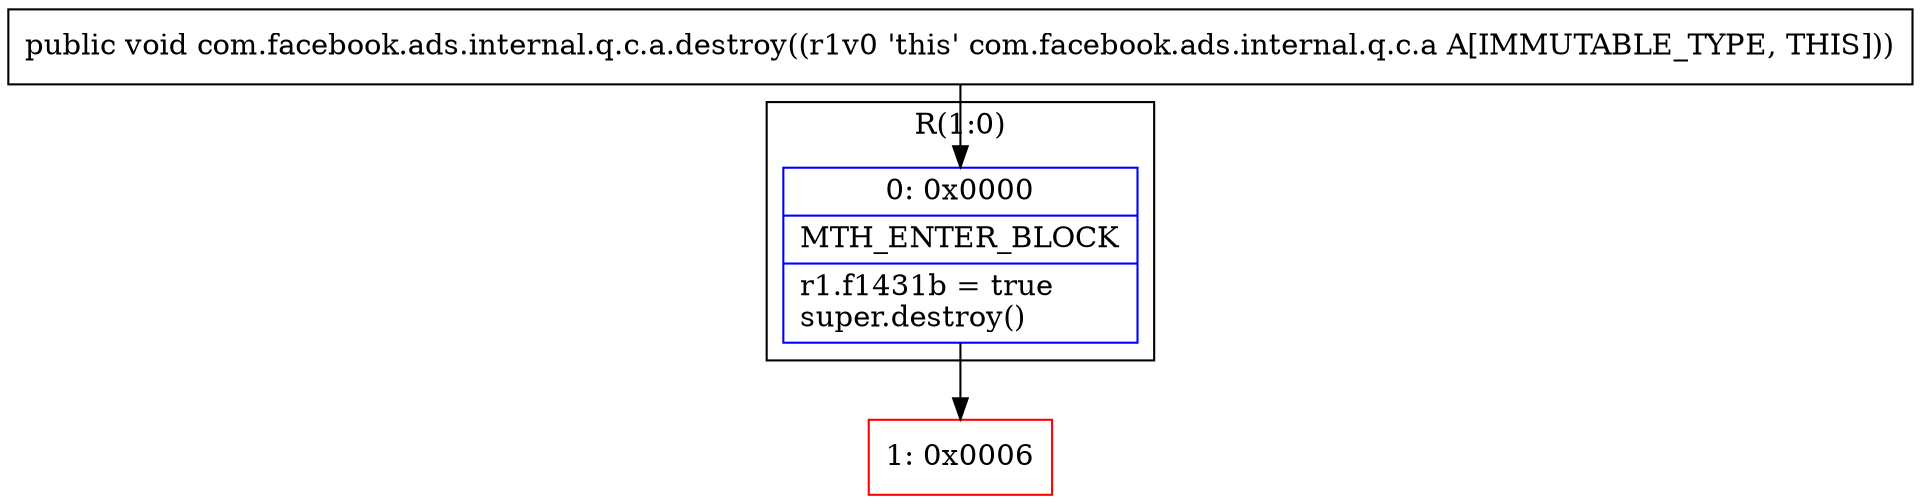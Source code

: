 digraph "CFG forcom.facebook.ads.internal.q.c.a.destroy()V" {
subgraph cluster_Region_325915983 {
label = "R(1:0)";
node [shape=record,color=blue];
Node_0 [shape=record,label="{0\:\ 0x0000|MTH_ENTER_BLOCK\l|r1.f1431b = true\lsuper.destroy()\l}"];
}
Node_1 [shape=record,color=red,label="{1\:\ 0x0006}"];
MethodNode[shape=record,label="{public void com.facebook.ads.internal.q.c.a.destroy((r1v0 'this' com.facebook.ads.internal.q.c.a A[IMMUTABLE_TYPE, THIS])) }"];
MethodNode -> Node_0;
Node_0 -> Node_1;
}

